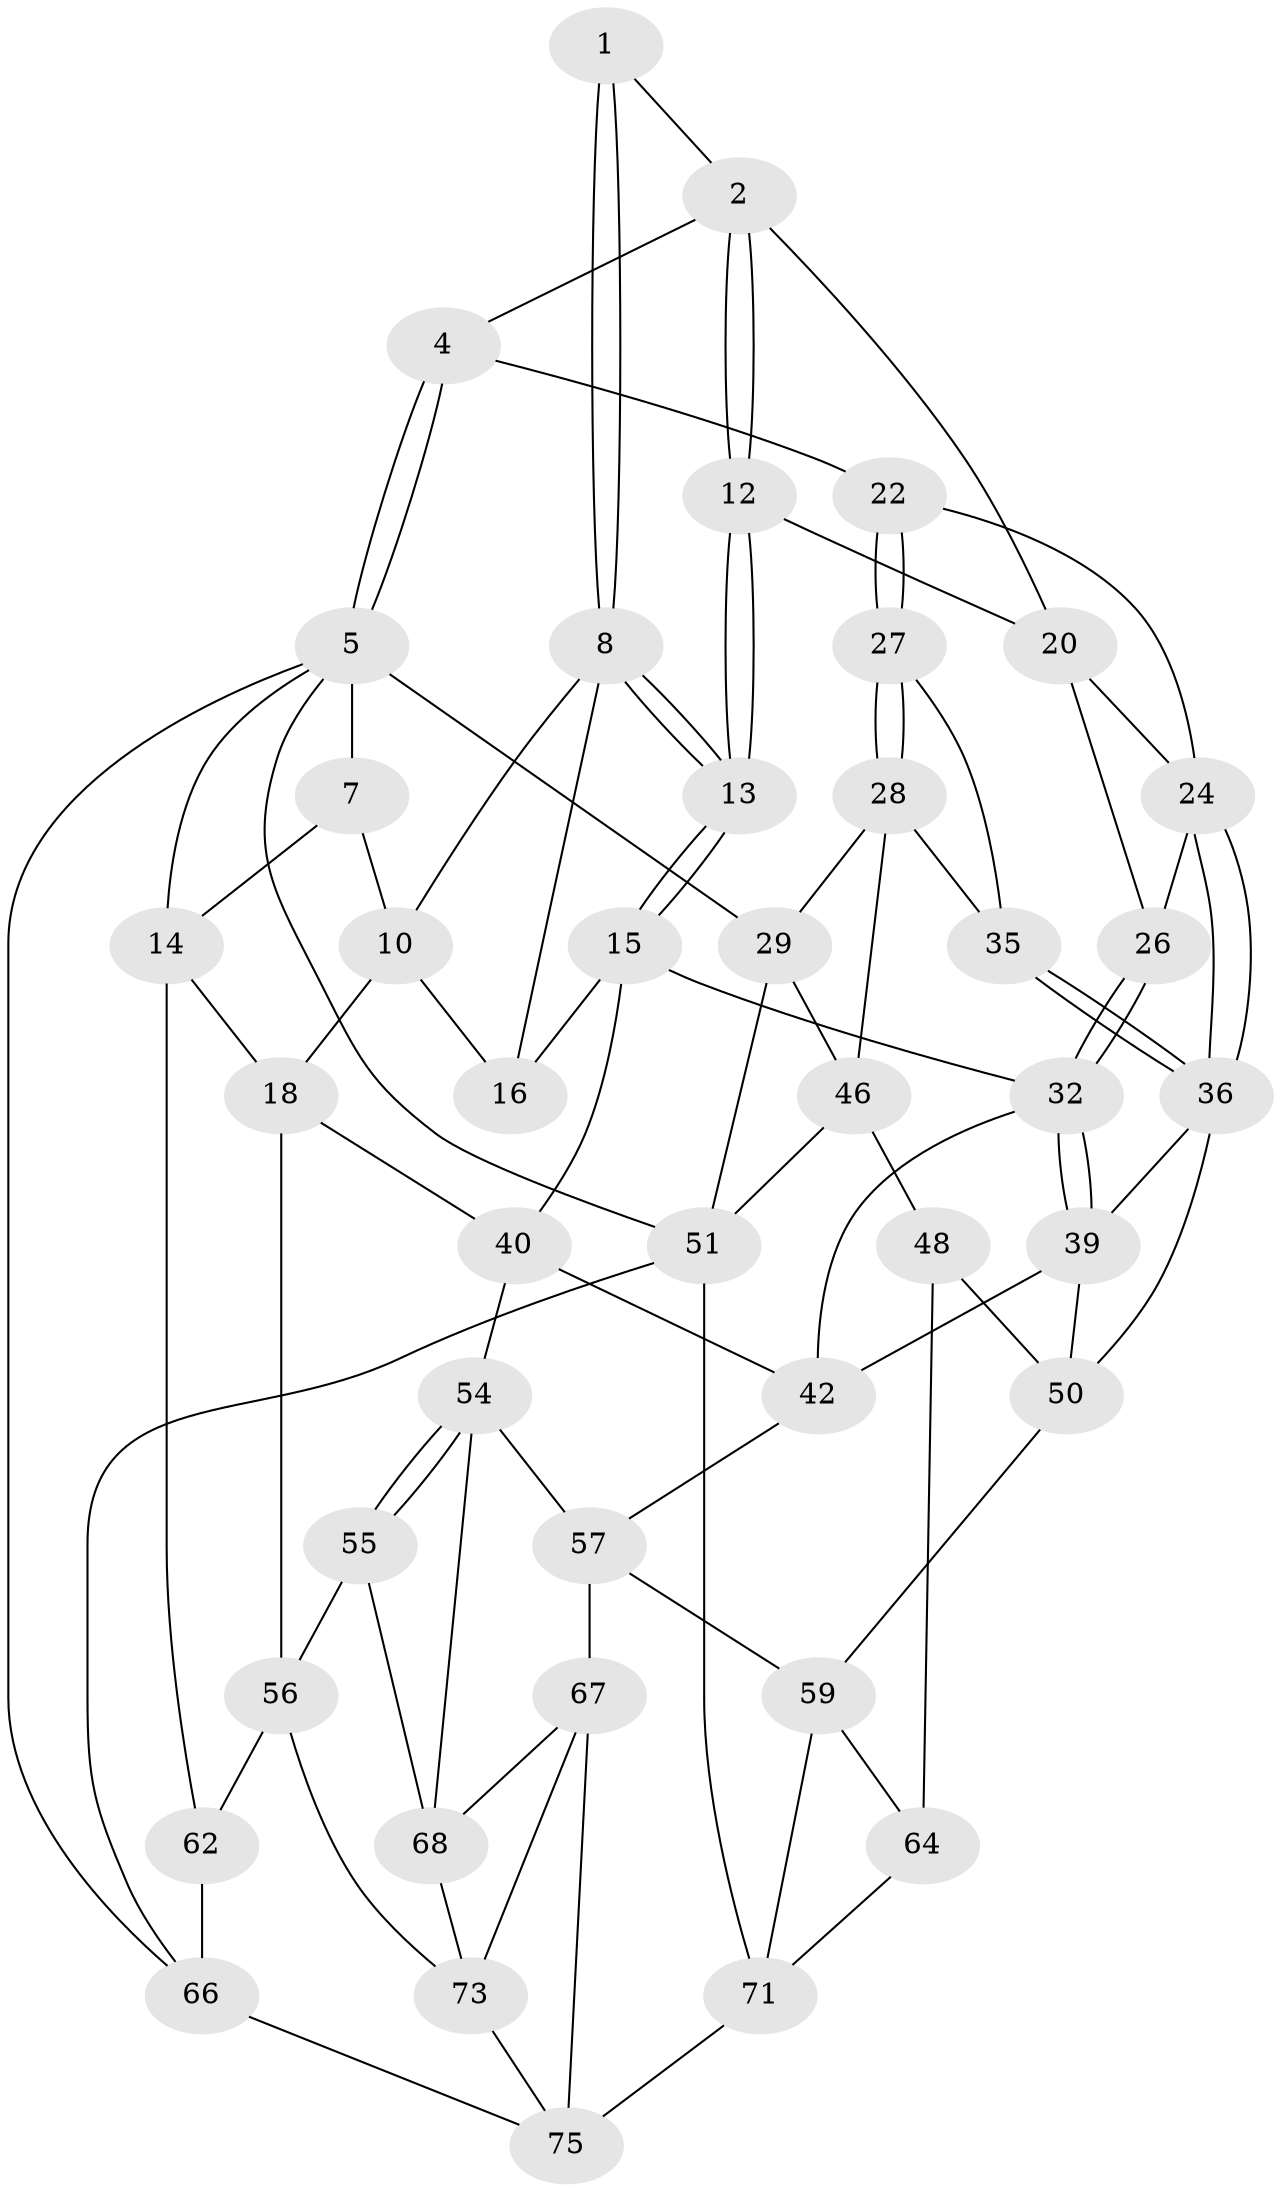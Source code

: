 // Generated by graph-tools (version 1.1) at 2025/24/03/03/25 07:24:40]
// undirected, 43 vertices, 93 edges
graph export_dot {
graph [start="1"]
  node [color=gray90,style=filled];
  1 [pos="+0.20181445228289063+0"];
  2 [pos="+0.3494962610781062+0",super="+3"];
  4 [pos="+0.7411340387567608+0"];
  5 [pos="+1+0",super="+6"];
  7 [pos="+0.1458895049777523+0",super="+11"];
  8 [pos="+0.17580937481672063+0.09722216567497022",super="+9"];
  10 [pos="+0.07230841761505492+0.1374955683600211",super="+17"];
  12 [pos="+0.26104451593645267+0.2255671808388821"];
  13 [pos="+0.25313351452155136+0.23096067587514435"];
  14 [pos="+0+0.06318518638906054",super="+19"];
  15 [pos="+0.2382541778600414+0.2662883681160564",super="+34"];
  16 [pos="+0.103230857076205+0.3196721687828667"];
  18 [pos="+0+0.4576254941981669",super="+41"];
  20 [pos="+0.5557315693264879+0",super="+21"];
  22 [pos="+0.766199596020456+0.1407697040767536",super="+23"];
  24 [pos="+0.653577645112078+0.30054224123223",super="+25"];
  26 [pos="+0.48406886546904954+0.3563288883439181"];
  27 [pos="+0.8527714818733995+0.2863377874652759",super="+31"];
  28 [pos="+0.8647325743261627+0.2951896672987127",super="+37"];
  29 [pos="+1+0.3236664353609481",super="+30"];
  32 [pos="+0.4771395329430922+0.3753062060738808",super="+33"];
  35 [pos="+0.7229385884412691+0.47511516310866053"];
  36 [pos="+0.7035547139592955+0.48118719147717054",super="+38"];
  39 [pos="+0.6586847393034565+0.49831340331943397",super="+44"];
  40 [pos="+0.29626971329639185+0.49115280634088193",super="+43"];
  42 [pos="+0.4622684884741117+0.5991263594879094",super="+45"];
  46 [pos="+0.801001479704281+0.47767338863437564",super="+47"];
  48 [pos="+0.8671131071297488+0.7236631096537435",super="+49"];
  50 [pos="+0.7201879317664851+0.6317577369743204",super="+52"];
  51 [pos="+1+0.6309156163253625",super="+53"];
  54 [pos="+0.3262595630001692+0.7263535725009682",super="+58"];
  55 [pos="+0.27811190219712745+0.7554514435880944"];
  56 [pos="+0.24115183818360678+0.7577930207529193",super="+61"];
  57 [pos="+0.5028024130379924+0.7136615039074947",super="+60"];
  59 [pos="+0.6344108565817024+0.821386344347141",super="+65"];
  62 [pos="+0.05562621716061447+0.8505100916371763",super="+63"];
  64 [pos="+0.7152270235232437+0.8416239141931079",super="+70"];
  66 [pos="+0+1",super="+78"];
  67 [pos="+0.5013033239548246+0.8181490690398707",super="+72"];
  68 [pos="+0.4582833598629555+0.7924175544131916",super="+69"];
  71 [pos="+1+1",super="+74"];
  73 [pos="+0.39105448811995097+0.8797036791323437",super="+76"];
  75 [pos="+0.5670919203599991+1",super="+77"];
  1 -- 2;
  1 -- 8;
  1 -- 8;
  2 -- 12;
  2 -- 12;
  2 -- 4;
  2 -- 20;
  4 -- 5;
  4 -- 5;
  4 -- 22;
  5 -- 29;
  5 -- 66;
  5 -- 14;
  5 -- 7;
  5 -- 51;
  7 -- 10;
  7 -- 14;
  8 -- 13;
  8 -- 13;
  8 -- 16;
  8 -- 10;
  10 -- 16;
  10 -- 18;
  12 -- 13;
  12 -- 13;
  12 -- 20;
  13 -- 15;
  13 -- 15;
  14 -- 62;
  14 -- 18;
  15 -- 16;
  15 -- 32;
  15 -- 40;
  18 -- 40;
  18 -- 56;
  20 -- 26;
  20 -- 24;
  22 -- 27 [weight=2];
  22 -- 27;
  22 -- 24;
  24 -- 36;
  24 -- 36;
  24 -- 26;
  26 -- 32;
  26 -- 32;
  27 -- 28;
  27 -- 28;
  27 -- 35;
  28 -- 29;
  28 -- 35;
  28 -- 46;
  29 -- 46;
  29 -- 51;
  32 -- 39;
  32 -- 39;
  32 -- 42;
  35 -- 36;
  35 -- 36;
  36 -- 50;
  36 -- 39;
  39 -- 42;
  39 -- 50;
  40 -- 42;
  40 -- 54;
  42 -- 57;
  46 -- 48;
  46 -- 51;
  48 -- 64 [weight=2];
  48 -- 50;
  50 -- 59;
  51 -- 66;
  51 -- 71;
  54 -- 55;
  54 -- 55;
  54 -- 57;
  54 -- 68;
  55 -- 56;
  55 -- 68;
  56 -- 62;
  56 -- 73;
  57 -- 67;
  57 -- 59;
  59 -- 64;
  59 -- 71;
  62 -- 66 [weight=2];
  64 -- 71;
  66 -- 75;
  67 -- 68;
  67 -- 73;
  67 -- 75;
  68 -- 73;
  71 -- 75;
  73 -- 75;
}
